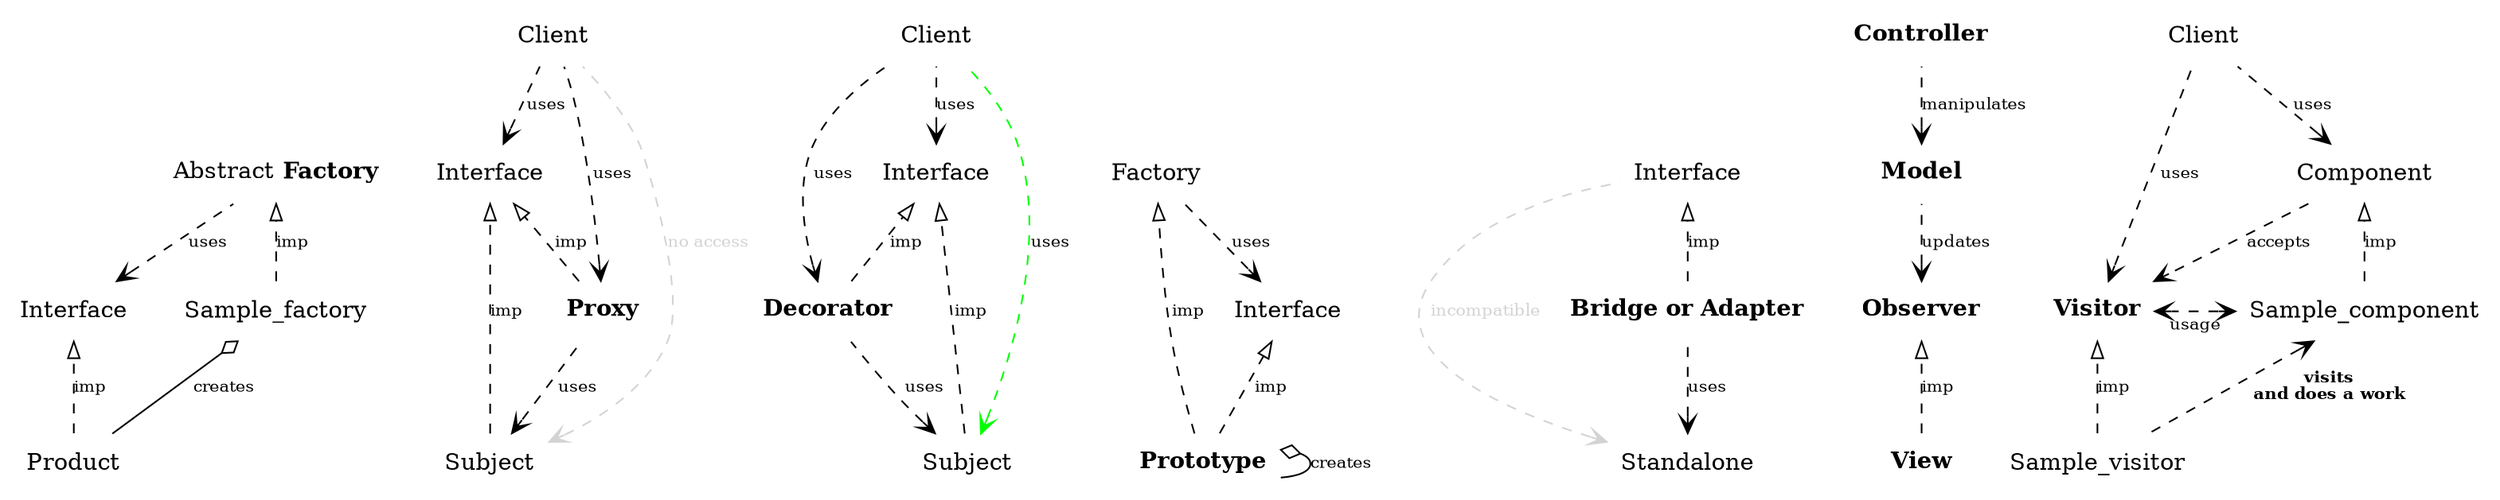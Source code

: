 digraph G {
	rankdir="BT"
	node [shape=plaintext];
	edge [fontsize=10 _fontcolor=darkgray]
	// Inheritance
	edge [label=inh arrowhead=onormal];

	// Implementation
	edge [label=imp weight=1000 arrowhead=onormal style=dashed];
	Product -> Interface;
	Factory [label=<Abstract <b>Factory</b>>]
	Sample_factory -> Factory;
	Proxy [label=<<b>Proxy</b>>]
	{ Subject Proxy } -> Proxy_interface
	Decorator [label=<<b>Decorator</b>>]
	Subject_of_Decorator [label=Subject]
	{ Decorator Subject_of_Decorator} -> Decorator_interface
	Proxy_interface [label="Interface"]
	Decorator_interface [label="Interface"]
	Factory_of_prototype [label=Factory]
	Interface_of_prototype [label=Interface]
	Prototype -> { Factory_of_prototype Interface_of_prototype}
	Prototype [label=<<b>Prototype</b>>]
	Bridge_interface [label=Interface]
	Bridge [label=<<b>Bridge or Adapter</b>>]
	Bridge -> Bridge_interface
	Observer [label=<<b>Observer</b>>]
	View [label=<<b>View</b>>]
	Model [label=<<b>Model</b>>]
	Controller [label=<<b>Controller</b>>]
	View -> Observer

	Visitor [label=<<b>Visitor</b>>]
	//Component [rank=min]
	Sample_visitor -> Visitor
	Sample_component -> Component

	// Aggregation
	edge [label=agg weight=1 arrowtail=odiamond dir=back style=""]

	edge [label=creates dir="" arrowhead=odiamond]
	Product -> Sample_factory
	Prototype -> Prototype

	// Dependencies
	edge [label=uses weight=1 arrowhead=vee style=dashed dir="" ]

	Component -> Visitor [label=accepts weight=0]
	Sample_component -> Visitor [label=usage dir=both _weight=0 arrowtail=vee constraint=false]
	rank = same { Sample_component  Visitor }
	//{Sample_visitor Sample_component } -> Client_of_Visitor [style=invis]
	edge [label=uses weight=1 dir=back arrowtail=vee ]
	Client_of_Decorator [label=Client]
	Subject_of_Decorator -> Decorator -> Client_of_Decorator
	Decorator_interface -> Client_of_Decorator
	Subject_of_Decorator -> Client_of_Decorator [color=green]
	Client_of_Visitor [label=Client]
	Component -> Client_of_Visitor
	Visitor -> Client_of_Visitor

	Subject -> Proxy
	Client_of_Proxy [label=Client]
	Proxy -> Client_of_Proxy
	Proxy_interface -> Client_of_Proxy
	Model -> Controller [label=manipulates]
	Interface -> Factory
	Interface_of_prototype -> Factory_of_prototype
	Standalone -> Bridge
	Observer -> Model [label=updates]
	Sample_component -> Sample_visitor [label=<<b>visits<br/>and does a work</b>> constraint=false]
	edge [color=lightgray fontcolor=lightgray xweight=0  constraint=false]
	Subject -> Client_of_Proxy [label="no access"]
	Standalone -> Bridge_interface [label="incompatible" constraint=false]
}

